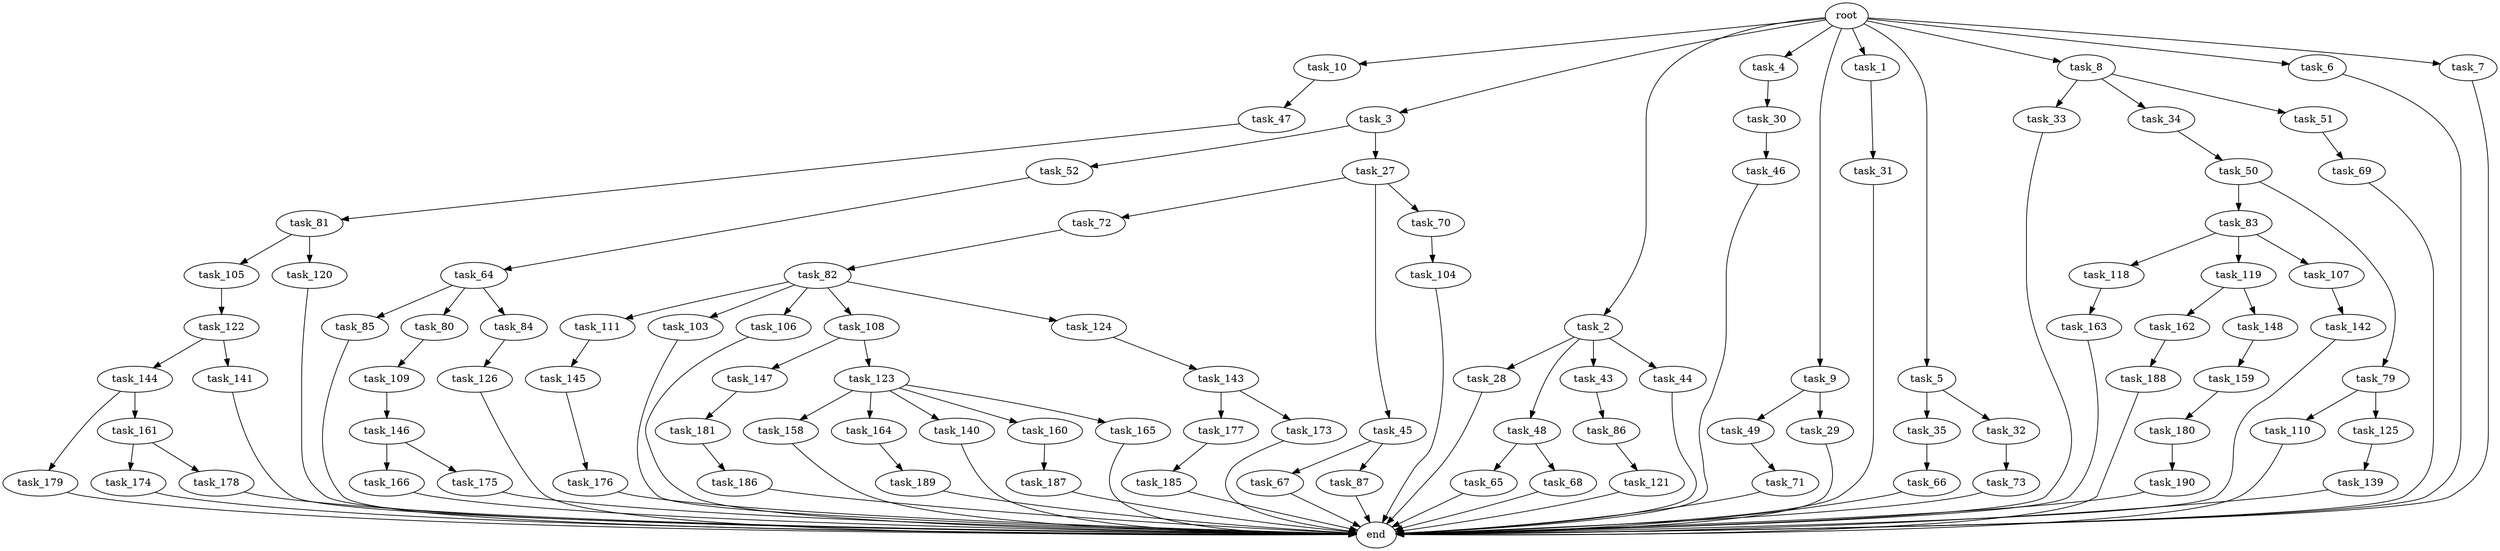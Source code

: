 digraph G {
  task_118 [size="274877906.944000"];
  task_65 [size="1391569403.904000"];
  task_176 [size="429496729.600000"];
  task_142 [size="1717986918.400000"];
  task_162 [size="68719476.736000"];
  task_158 [size="429496729.600000"];
  task_105 [size="841813590.016000"];
  task_72 [size="841813590.016000"];
  task_119 [size="274877906.944000"];
  task_166 [size="429496729.600000"];
  task_45 [size="841813590.016000"];
  task_163 [size="1391569403.904000"];
  task_144 [size="429496729.600000"];
  task_46 [size="154618822.656000"];
  task_179 [size="1717986918.400000"];
  task_164 [size="429496729.600000"];
  task_82 [size="618475290.624000"];
  task_10 [size="2.048000"];
  task_139 [size="1717986918.400000"];
  task_28 [size="1391569403.904000"];
  task_3 [size="2.048000"];
  task_50 [size="1717986918.400000"];
  task_71 [size="154618822.656000"];
  task_31 [size="1391569403.904000"];
  task_49 [size="68719476.736000"];
  task_146 [size="1717986918.400000"];
  task_159 [size="1391569403.904000"];
  task_120 [size="841813590.016000"];
  task_121 [size="429496729.600000"];
  task_140 [size="429496729.600000"];
  task_147 [size="618475290.624000"];
  task_190 [size="154618822.656000"];
  task_111 [size="154618822.656000"];
  task_122 [size="1099511627.776000"];
  task_126 [size="1099511627.776000"];
  task_52 [size="274877906.944000"];
  task_2 [size="2.048000"];
  task_48 [size="1391569403.904000"];
  task_67 [size="1391569403.904000"];
  task_110 [size="618475290.624000"];
  task_186 [size="154618822.656000"];
  task_30 [size="68719476.736000"];
  task_177 [size="841813590.016000"];
  task_160 [size="429496729.600000"];
  task_104 [size="1717986918.400000"];
  task_33 [size="274877906.944000"];
  task_4 [size="2.048000"];
  task_109 [size="274877906.944000"];
  task_43 [size="1391569403.904000"];
  task_141 [size="429496729.600000"];
  task_85 [size="274877906.944000"];
  task_80 [size="274877906.944000"];
  task_35 [size="68719476.736000"];
  task_188 [size="618475290.624000"];
  task_103 [size="154618822.656000"];
  task_181 [size="1391569403.904000"];
  task_173 [size="841813590.016000"];
  task_106 [size="154618822.656000"];
  task_34 [size="274877906.944000"];
  task_9 [size="2.048000"];
  task_32 [size="68719476.736000"];
  task_143 [size="429496729.600000"];
  task_73 [size="154618822.656000"];
  task_174 [size="1391569403.904000"];
  task_148 [size="68719476.736000"];
  task_86 [size="841813590.016000"];
  task_189 [size="841813590.016000"];
  task_1 [size="2.048000"];
  task_107 [size="274877906.944000"];
  task_69 [size="68719476.736000"];
  task_44 [size="1391569403.904000"];
  task_5 [size="2.048000"];
  task_108 [size="154618822.656000"];
  end [size="0.000000"];
  task_8 [size="2.048000"];
  task_87 [size="1391569403.904000"];
  task_64 [size="154618822.656000"];
  task_83 [size="618475290.624000"];
  task_84 [size="274877906.944000"];
  task_47 [size="68719476.736000"];
  task_29 [size="68719476.736000"];
  task_145 [size="841813590.016000"];
  task_79 [size="618475290.624000"];
  task_178 [size="1391569403.904000"];
  root [size="0.000000"];
  task_187 [size="68719476.736000"];
  task_27 [size="274877906.944000"];
  task_123 [size="618475290.624000"];
  task_180 [size="841813590.016000"];
  task_6 [size="2.048000"];
  task_70 [size="841813590.016000"];
  task_185 [size="429496729.600000"];
  task_175 [size="429496729.600000"];
  task_7 [size="2.048000"];
  task_81 [size="429496729.600000"];
  task_165 [size="429496729.600000"];
  task_161 [size="1717986918.400000"];
  task_51 [size="274877906.944000"];
  task_125 [size="618475290.624000"];
  task_124 [size="154618822.656000"];
  task_68 [size="1391569403.904000"];
  task_66 [size="1717986918.400000"];

  task_118 -> task_163 [size="679477248.000000"];
  task_65 -> end [size="1.000000"];
  task_176 -> end [size="1.000000"];
  task_142 -> end [size="1.000000"];
  task_162 -> task_188 [size="301989888.000000"];
  task_158 -> end [size="1.000000"];
  task_105 -> task_122 [size="536870912.000000"];
  task_72 -> task_82 [size="301989888.000000"];
  task_119 -> task_148 [size="33554432.000000"];
  task_119 -> task_162 [size="33554432.000000"];
  task_166 -> end [size="1.000000"];
  task_45 -> task_67 [size="679477248.000000"];
  task_45 -> task_87 [size="679477248.000000"];
  task_163 -> end [size="1.000000"];
  task_144 -> task_161 [size="838860800.000000"];
  task_144 -> task_179 [size="838860800.000000"];
  task_46 -> end [size="1.000000"];
  task_179 -> end [size="1.000000"];
  task_164 -> task_189 [size="411041792.000000"];
  task_82 -> task_124 [size="75497472.000000"];
  task_82 -> task_111 [size="75497472.000000"];
  task_82 -> task_103 [size="75497472.000000"];
  task_82 -> task_106 [size="75497472.000000"];
  task_82 -> task_108 [size="75497472.000000"];
  task_10 -> task_47 [size="33554432.000000"];
  task_139 -> end [size="1.000000"];
  task_28 -> end [size="1.000000"];
  task_3 -> task_52 [size="134217728.000000"];
  task_3 -> task_27 [size="134217728.000000"];
  task_50 -> task_79 [size="301989888.000000"];
  task_50 -> task_83 [size="301989888.000000"];
  task_71 -> end [size="1.000000"];
  task_31 -> end [size="1.000000"];
  task_49 -> task_71 [size="75497472.000000"];
  task_146 -> task_175 [size="209715200.000000"];
  task_146 -> task_166 [size="209715200.000000"];
  task_159 -> task_180 [size="411041792.000000"];
  task_120 -> end [size="1.000000"];
  task_121 -> end [size="1.000000"];
  task_140 -> end [size="1.000000"];
  task_147 -> task_181 [size="679477248.000000"];
  task_190 -> end [size="1.000000"];
  task_111 -> task_145 [size="411041792.000000"];
  task_122 -> task_144 [size="209715200.000000"];
  task_122 -> task_141 [size="209715200.000000"];
  task_126 -> end [size="1.000000"];
  task_52 -> task_64 [size="75497472.000000"];
  task_2 -> task_43 [size="679477248.000000"];
  task_2 -> task_48 [size="679477248.000000"];
  task_2 -> task_28 [size="679477248.000000"];
  task_2 -> task_44 [size="679477248.000000"];
  task_48 -> task_65 [size="679477248.000000"];
  task_48 -> task_68 [size="679477248.000000"];
  task_67 -> end [size="1.000000"];
  task_110 -> end [size="1.000000"];
  task_186 -> end [size="1.000000"];
  task_30 -> task_46 [size="75497472.000000"];
  task_177 -> task_185 [size="209715200.000000"];
  task_160 -> task_187 [size="33554432.000000"];
  task_104 -> end [size="1.000000"];
  task_33 -> end [size="1.000000"];
  task_4 -> task_30 [size="33554432.000000"];
  task_109 -> task_146 [size="838860800.000000"];
  task_43 -> task_86 [size="411041792.000000"];
  task_141 -> end [size="1.000000"];
  task_85 -> end [size="1.000000"];
  task_80 -> task_109 [size="134217728.000000"];
  task_35 -> task_66 [size="838860800.000000"];
  task_188 -> end [size="1.000000"];
  task_103 -> end [size="1.000000"];
  task_181 -> task_186 [size="75497472.000000"];
  task_173 -> end [size="1.000000"];
  task_106 -> end [size="1.000000"];
  task_34 -> task_50 [size="838860800.000000"];
  task_9 -> task_29 [size="33554432.000000"];
  task_9 -> task_49 [size="33554432.000000"];
  task_32 -> task_73 [size="75497472.000000"];
  task_143 -> task_173 [size="411041792.000000"];
  task_143 -> task_177 [size="411041792.000000"];
  task_73 -> end [size="1.000000"];
  task_174 -> end [size="1.000000"];
  task_148 -> task_159 [size="679477248.000000"];
  task_86 -> task_121 [size="209715200.000000"];
  task_189 -> end [size="1.000000"];
  task_1 -> task_31 [size="679477248.000000"];
  task_107 -> task_142 [size="838860800.000000"];
  task_69 -> end [size="1.000000"];
  task_44 -> end [size="1.000000"];
  task_5 -> task_35 [size="33554432.000000"];
  task_5 -> task_32 [size="33554432.000000"];
  task_108 -> task_147 [size="301989888.000000"];
  task_108 -> task_123 [size="301989888.000000"];
  task_8 -> task_33 [size="134217728.000000"];
  task_8 -> task_34 [size="134217728.000000"];
  task_8 -> task_51 [size="134217728.000000"];
  task_87 -> end [size="1.000000"];
  task_64 -> task_80 [size="134217728.000000"];
  task_64 -> task_84 [size="134217728.000000"];
  task_64 -> task_85 [size="134217728.000000"];
  task_83 -> task_107 [size="134217728.000000"];
  task_83 -> task_118 [size="134217728.000000"];
  task_83 -> task_119 [size="134217728.000000"];
  task_84 -> task_126 [size="536870912.000000"];
  task_47 -> task_81 [size="209715200.000000"];
  task_29 -> end [size="1.000000"];
  task_145 -> task_176 [size="209715200.000000"];
  task_79 -> task_110 [size="301989888.000000"];
  task_79 -> task_125 [size="301989888.000000"];
  task_178 -> end [size="1.000000"];
  root -> task_2 [size="1.000000"];
  root -> task_6 [size="1.000000"];
  root -> task_4 [size="1.000000"];
  root -> task_5 [size="1.000000"];
  root -> task_10 [size="1.000000"];
  root -> task_3 [size="1.000000"];
  root -> task_9 [size="1.000000"];
  root -> task_8 [size="1.000000"];
  root -> task_7 [size="1.000000"];
  root -> task_1 [size="1.000000"];
  task_187 -> end [size="1.000000"];
  task_27 -> task_45 [size="411041792.000000"];
  task_27 -> task_70 [size="411041792.000000"];
  task_27 -> task_72 [size="411041792.000000"];
  task_123 -> task_165 [size="209715200.000000"];
  task_123 -> task_160 [size="209715200.000000"];
  task_123 -> task_140 [size="209715200.000000"];
  task_123 -> task_164 [size="209715200.000000"];
  task_123 -> task_158 [size="209715200.000000"];
  task_180 -> task_190 [size="75497472.000000"];
  task_6 -> end [size="1.000000"];
  task_70 -> task_104 [size="838860800.000000"];
  task_185 -> end [size="1.000000"];
  task_175 -> end [size="1.000000"];
  task_7 -> end [size="1.000000"];
  task_81 -> task_120 [size="411041792.000000"];
  task_81 -> task_105 [size="411041792.000000"];
  task_165 -> end [size="1.000000"];
  task_161 -> task_178 [size="679477248.000000"];
  task_161 -> task_174 [size="679477248.000000"];
  task_51 -> task_69 [size="33554432.000000"];
  task_125 -> task_139 [size="838860800.000000"];
  task_124 -> task_143 [size="209715200.000000"];
  task_68 -> end [size="1.000000"];
  task_66 -> end [size="1.000000"];
}
